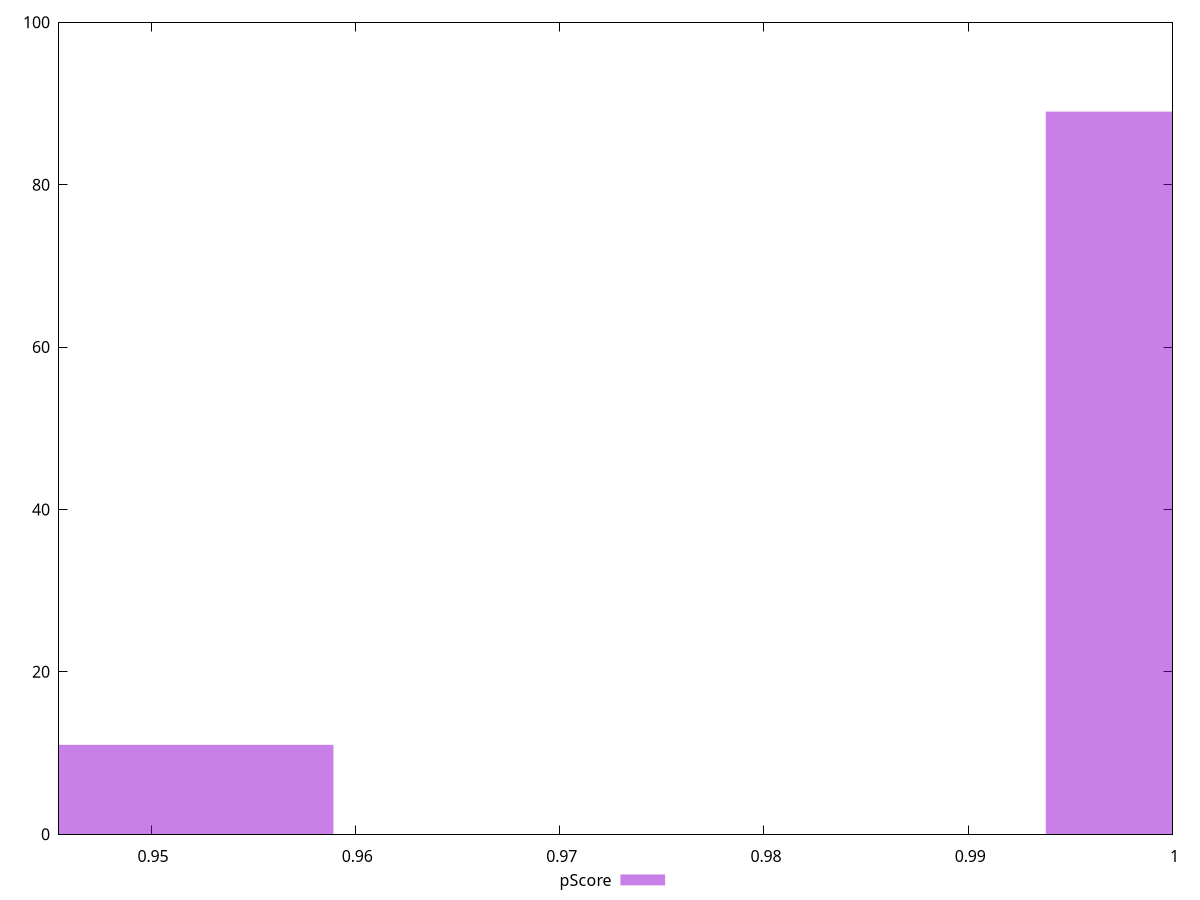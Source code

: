 reset

$pScore <<EOF
1.0112319137080525 89
0.9414917817281867 11
EOF

set key outside below
set boxwidth 0.03487006598993284
set xrange [0.9454941662152608:1]
set yrange [0:100]
set trange [0:100]
set style fill transparent solid 0.5 noborder
set terminal svg size 640, 490 enhanced background rgb 'white'
set output "reports/report_00032_2021-02-25T10-28-15.087Z/uses-rel-preconnect/samples/music/pScore/histogram.svg"

plot $pScore title "pScore" with boxes

reset
